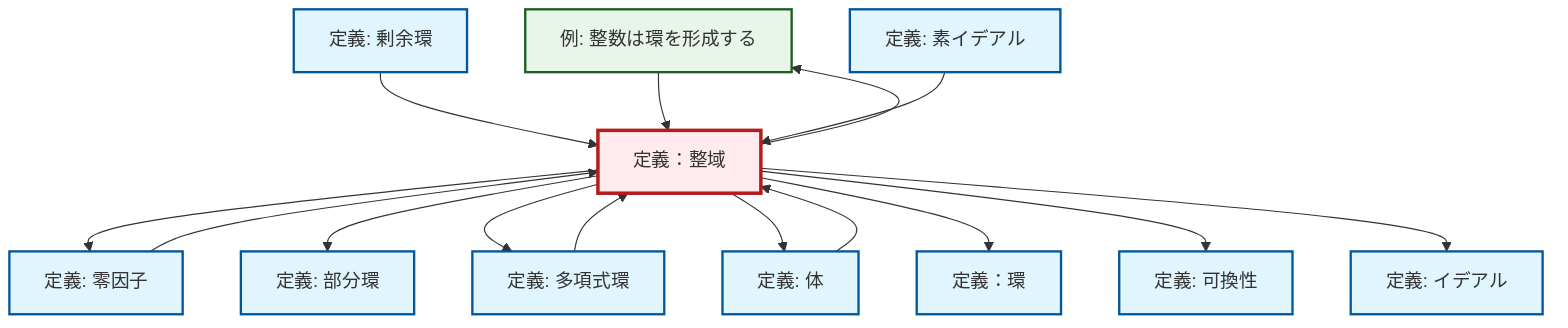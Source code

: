 graph TD
    classDef definition fill:#e1f5fe,stroke:#01579b,stroke-width:2px
    classDef theorem fill:#f3e5f5,stroke:#4a148c,stroke-width:2px
    classDef axiom fill:#fff3e0,stroke:#e65100,stroke-width:2px
    classDef example fill:#e8f5e9,stroke:#1b5e20,stroke-width:2px
    classDef current fill:#ffebee,stroke:#b71c1c,stroke-width:3px
    def-commutativity["定義: 可換性"]:::definition
    def-subring["定義: 部分環"]:::definition
    ex-integers-ring["例: 整数は環を形成する"]:::example
    def-field["定義: 体"]:::definition
    def-quotient-ring["定義: 剰余環"]:::definition
    def-prime-ideal["定義: 素イデアル"]:::definition
    def-polynomial-ring["定義: 多項式環"]:::definition
    def-integral-domain["定義：整域"]:::definition
    def-ideal["定義: イデアル"]:::definition
    def-zero-divisor["定義: 零因子"]:::definition
    def-ring["定義：環"]:::definition
    def-integral-domain --> def-zero-divisor
    def-quotient-ring --> def-integral-domain
    def-integral-domain --> def-subring
    def-integral-domain --> ex-integers-ring
    def-integral-domain --> def-polynomial-ring
    def-integral-domain --> def-field
    ex-integers-ring --> def-integral-domain
    def-polynomial-ring --> def-integral-domain
    def-prime-ideal --> def-integral-domain
    def-integral-domain --> def-ring
    def-field --> def-integral-domain
    def-integral-domain --> def-commutativity
    def-integral-domain --> def-ideal
    def-zero-divisor --> def-integral-domain
    class def-integral-domain current